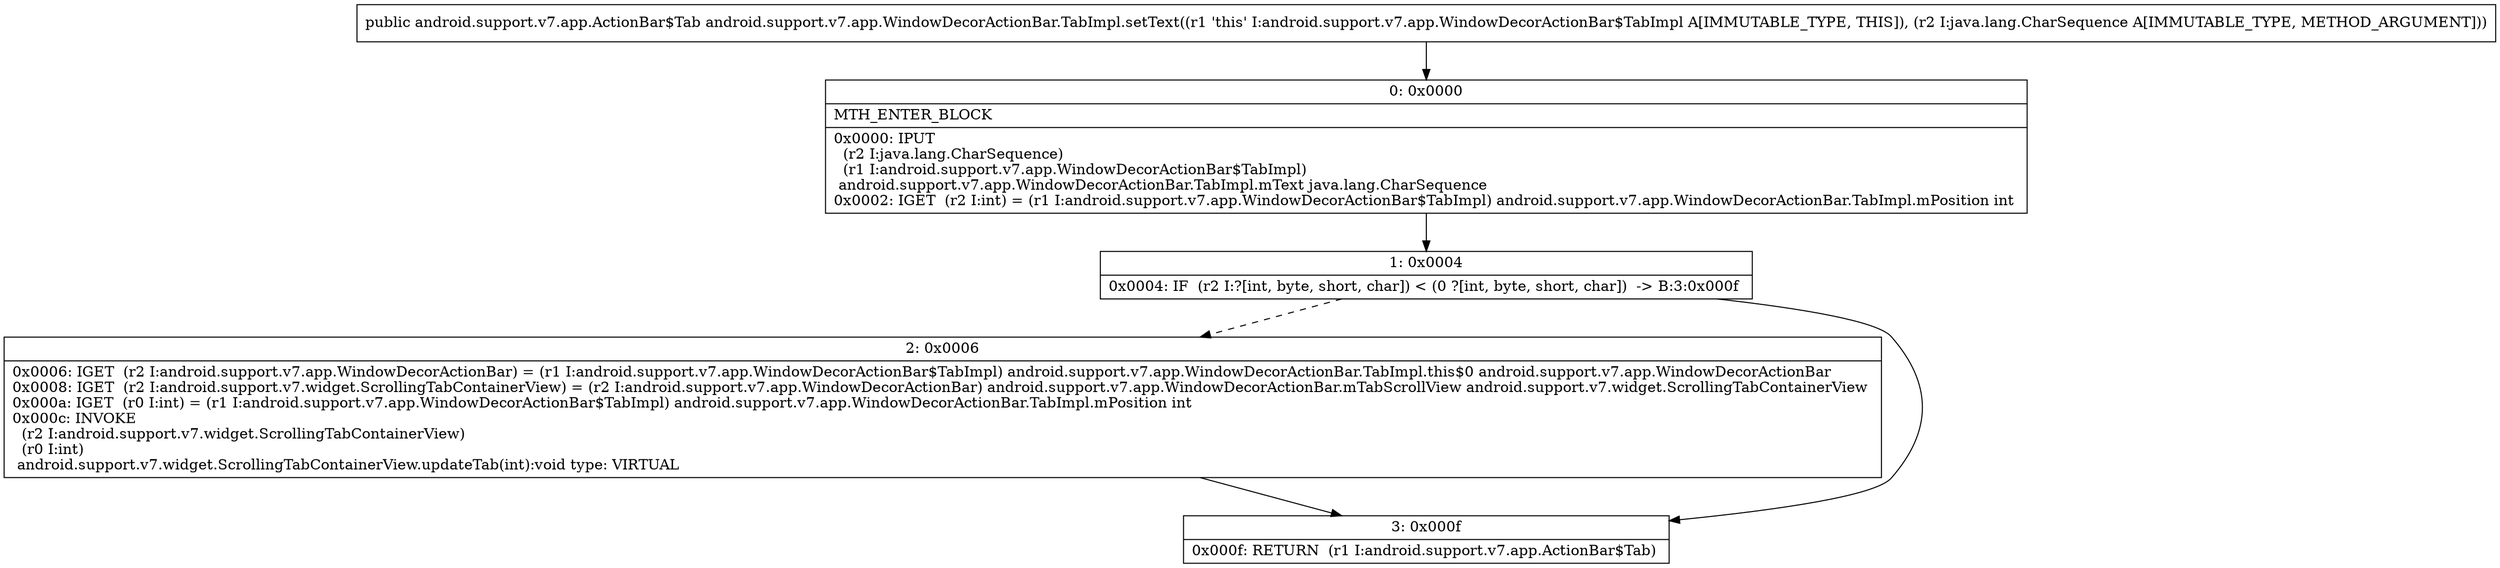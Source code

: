 digraph "CFG forandroid.support.v7.app.WindowDecorActionBar.TabImpl.setText(Ljava\/lang\/CharSequence;)Landroid\/support\/v7\/app\/ActionBar$Tab;" {
Node_0 [shape=record,label="{0\:\ 0x0000|MTH_ENTER_BLOCK\l|0x0000: IPUT  \l  (r2 I:java.lang.CharSequence)\l  (r1 I:android.support.v7.app.WindowDecorActionBar$TabImpl)\l android.support.v7.app.WindowDecorActionBar.TabImpl.mText java.lang.CharSequence \l0x0002: IGET  (r2 I:int) = (r1 I:android.support.v7.app.WindowDecorActionBar$TabImpl) android.support.v7.app.WindowDecorActionBar.TabImpl.mPosition int \l}"];
Node_1 [shape=record,label="{1\:\ 0x0004|0x0004: IF  (r2 I:?[int, byte, short, char]) \< (0 ?[int, byte, short, char])  \-\> B:3:0x000f \l}"];
Node_2 [shape=record,label="{2\:\ 0x0006|0x0006: IGET  (r2 I:android.support.v7.app.WindowDecorActionBar) = (r1 I:android.support.v7.app.WindowDecorActionBar$TabImpl) android.support.v7.app.WindowDecorActionBar.TabImpl.this$0 android.support.v7.app.WindowDecorActionBar \l0x0008: IGET  (r2 I:android.support.v7.widget.ScrollingTabContainerView) = (r2 I:android.support.v7.app.WindowDecorActionBar) android.support.v7.app.WindowDecorActionBar.mTabScrollView android.support.v7.widget.ScrollingTabContainerView \l0x000a: IGET  (r0 I:int) = (r1 I:android.support.v7.app.WindowDecorActionBar$TabImpl) android.support.v7.app.WindowDecorActionBar.TabImpl.mPosition int \l0x000c: INVOKE  \l  (r2 I:android.support.v7.widget.ScrollingTabContainerView)\l  (r0 I:int)\l android.support.v7.widget.ScrollingTabContainerView.updateTab(int):void type: VIRTUAL \l}"];
Node_3 [shape=record,label="{3\:\ 0x000f|0x000f: RETURN  (r1 I:android.support.v7.app.ActionBar$Tab) \l}"];
MethodNode[shape=record,label="{public android.support.v7.app.ActionBar$Tab android.support.v7.app.WindowDecorActionBar.TabImpl.setText((r1 'this' I:android.support.v7.app.WindowDecorActionBar$TabImpl A[IMMUTABLE_TYPE, THIS]), (r2 I:java.lang.CharSequence A[IMMUTABLE_TYPE, METHOD_ARGUMENT])) }"];
MethodNode -> Node_0;
Node_0 -> Node_1;
Node_1 -> Node_2[style=dashed];
Node_1 -> Node_3;
Node_2 -> Node_3;
}

